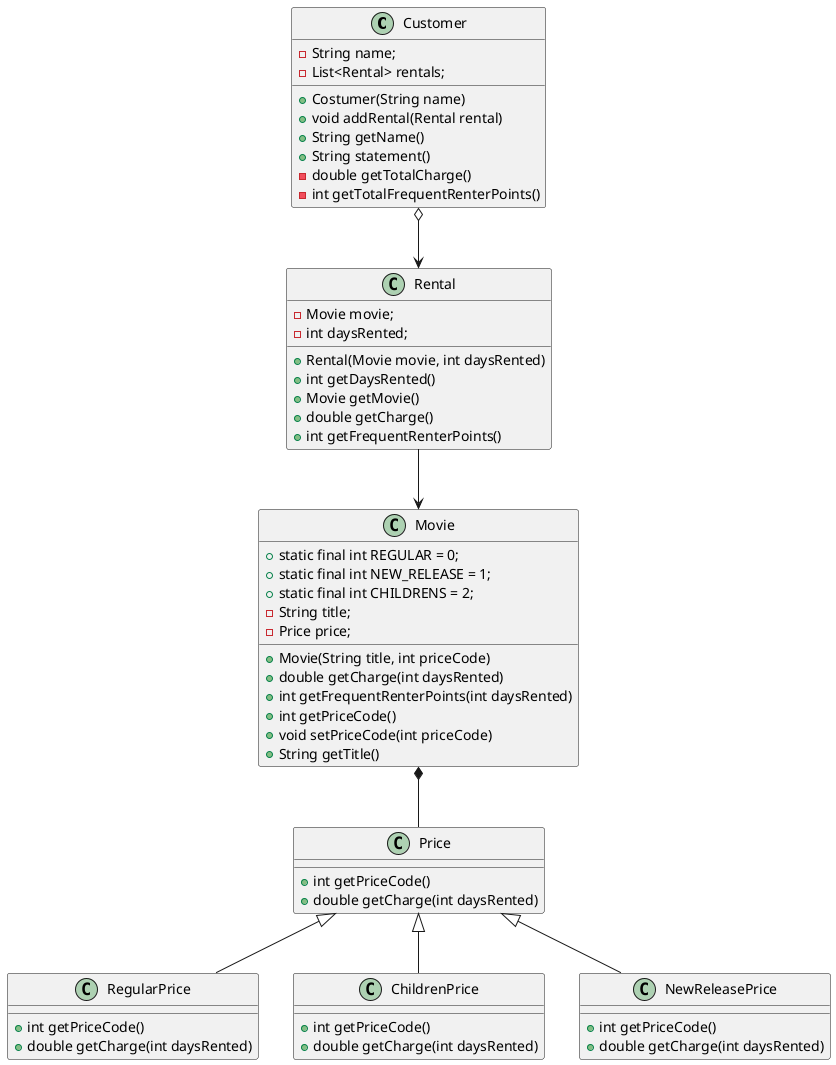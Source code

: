 @startuml movies

class Customer {
- String name;
- List<Rental> rentals;
+ Costumer(String name) 
+ void addRental(Rental rental)
+ String getName()
+ String statement()
- double getTotalCharge()
- int getTotalFrequentRenterPoints()
}

class Rental {
- Movie movie;
- int daysRented;
+ Rental(Movie movie, int daysRented)
+ int getDaysRented()
+ Movie getMovie()
+ double getCharge()
+ int getFrequentRenterPoints()
}

class Movie {
+ static final int REGULAR = 0;
+ static final int NEW_RELEASE = 1;
+ static final int CHILDRENS = 2;
- String title;
- Price price;
+ Movie(String title, int priceCode)
+ double getCharge(int daysRented)
+ int getFrequentRenterPoints(int daysRented)
+ int getPriceCode()
+ void setPriceCode(int priceCode)
+ String getTitle()
}

class Price {
+ int getPriceCode()
+ double getCharge(int daysRented)
}
class RegularPrice {
+ int getPriceCode()
+ double getCharge(int daysRented)
}
class ChildrenPrice {
+ int getPriceCode()
+ double getCharge(int daysRented)
}
class NewReleasePrice {
+ int getPriceCode()
+ double getCharge(int daysRented)
}

Customer o-down-> Rental
Rental -down-> Movie
Movie *-down- Price
Price <|-down- RegularPrice
Price <|-down- ChildrenPrice
Price <|-down- NewReleasePrice

@enduml

